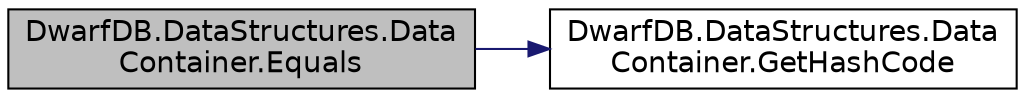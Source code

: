 digraph "DwarfDB.DataStructures.DataContainer.Equals"
{
  edge [fontname="Helvetica",fontsize="14",labelfontname="Helvetica",labelfontsize="14"];
  node [fontname="Helvetica",fontsize="14",shape=record];
  rankdir="LR";
  Node1 [label="DwarfDB.DataStructures.Data\lContainer.Equals",height=0.2,width=0.4,color="black", fillcolor="grey75", style="filled", fontcolor="black"];
  Node1 -> Node2 [color="midnightblue",fontsize="14",style="solid",fontname="Helvetica"];
  Node2 [label="DwarfDB.DataStructures.Data\lContainer.GetHashCode",height=0.2,width=0.4,color="black", fillcolor="white", style="filled",URL="$d0/dbb/class_dwarf_d_b_1_1_data_structures_1_1_data_container.html#a5f7fad1592467a438632e9351ec124fa"];
}
